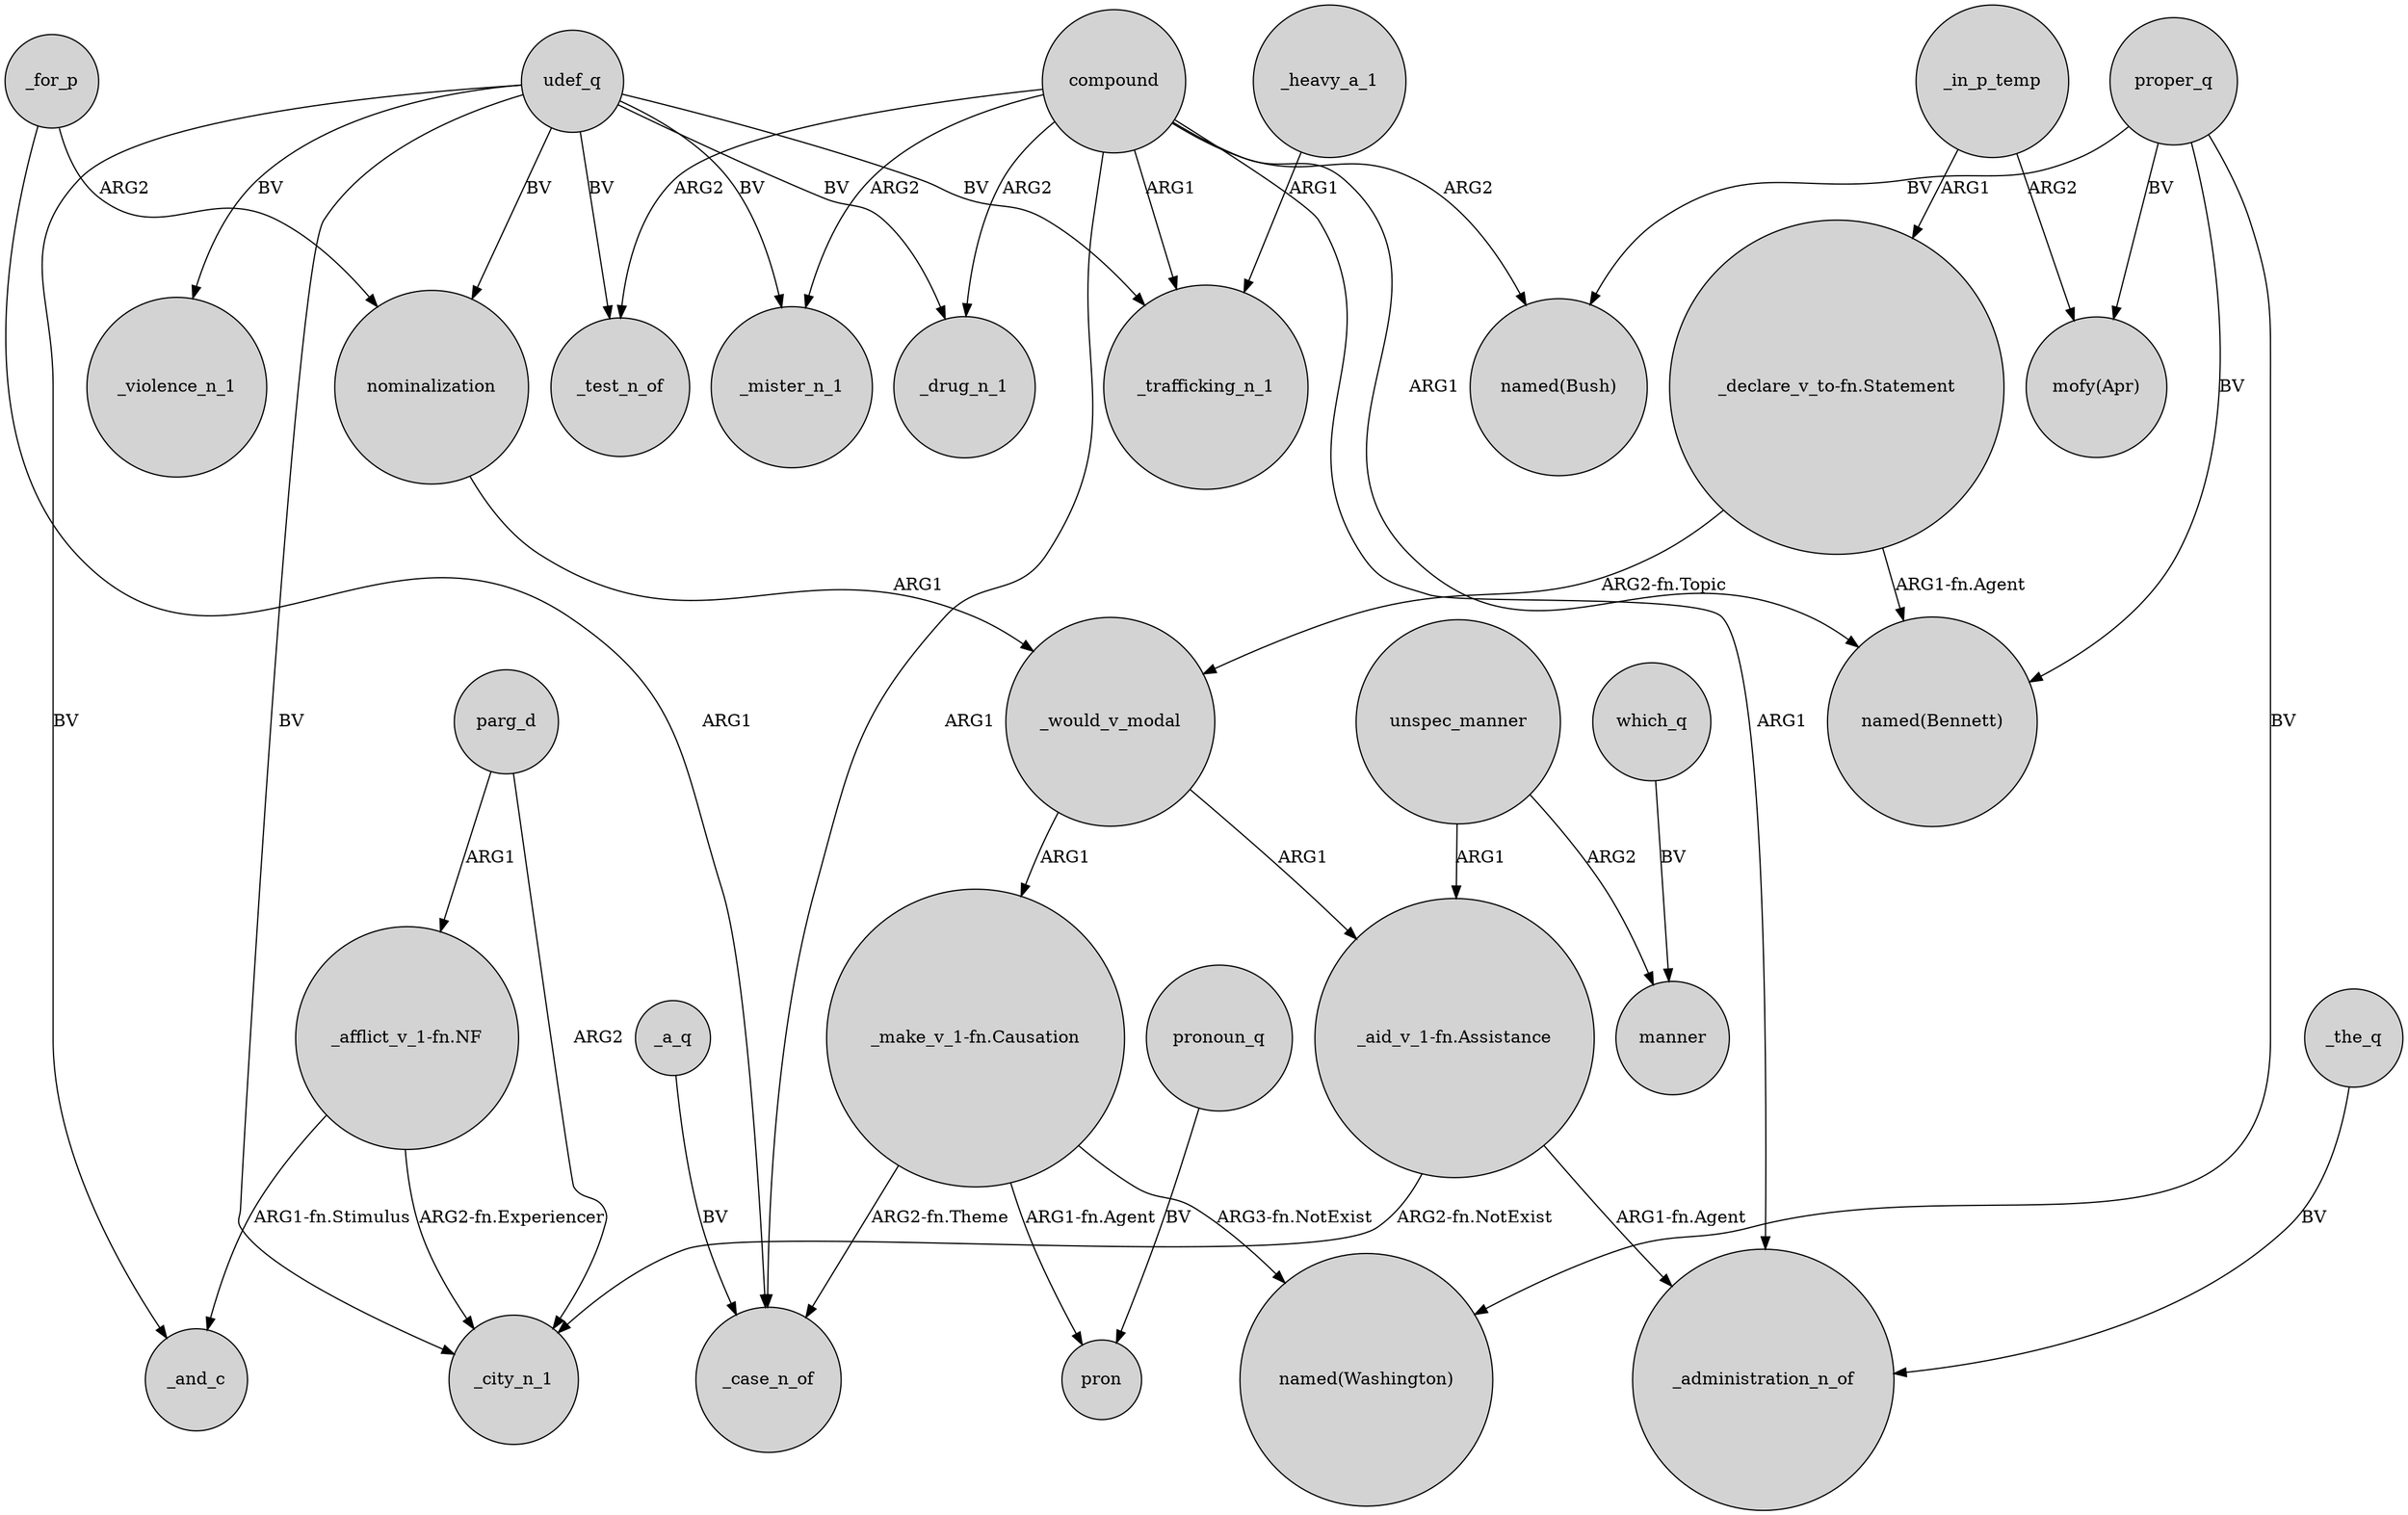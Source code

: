 digraph {
	node [shape=circle style=filled]
	"_make_v_1-fn.Causation" -> pron [label="ARG1-fn.Agent"]
	udef_q -> _violence_n_1 [label=BV]
	"_declare_v_to-fn.Statement" -> "named(Bennett)" [label="ARG1-fn.Agent"]
	compound -> "named(Bennett)" [label=ARG1]
	"_aid_v_1-fn.Assistance" -> _city_n_1 [label="ARG2-fn.NotExist"]
	nominalization -> _would_v_modal [label=ARG1]
	compound -> "named(Bush)" [label=ARG2]
	_a_q -> _case_n_of [label=BV]
	_for_p -> _case_n_of [label=ARG1]
	compound -> _mister_n_1 [label=ARG2]
	"_declare_v_to-fn.Statement" -> _would_v_modal [label="ARG2-fn.Topic"]
	_in_p_temp -> "_declare_v_to-fn.Statement" [label=ARG1]
	_for_p -> nominalization [label=ARG2]
	compound -> _administration_n_of [label=ARG1]
	udef_q -> _mister_n_1 [label=BV]
	udef_q -> _test_n_of [label=BV]
	"_afflict_v_1-fn.NF" -> _city_n_1 [label="ARG2-fn.Experiencer"]
	_would_v_modal -> "_aid_v_1-fn.Assistance" [label=ARG1]
	compound -> _test_n_of [label=ARG2]
	"_afflict_v_1-fn.NF" -> _and_c [label="ARG1-fn.Stimulus"]
	proper_q -> "mofy(Apr)" [label=BV]
	which_q -> manner [label=BV]
	udef_q -> _drug_n_1 [label=BV]
	proper_q -> "named(Washington)" [label=BV]
	udef_q -> _city_n_1 [label=BV]
	parg_d -> "_afflict_v_1-fn.NF" [label=ARG1]
	pronoun_q -> pron [label=BV]
	compound -> _case_n_of [label=ARG1]
	_heavy_a_1 -> _trafficking_n_1 [label=ARG1]
	_would_v_modal -> "_make_v_1-fn.Causation" [label=ARG1]
	_in_p_temp -> "mofy(Apr)" [label=ARG2]
	compound -> _drug_n_1 [label=ARG2]
	"_make_v_1-fn.Causation" -> "named(Washington)" [label="ARG3-fn.NotExist"]
	proper_q -> "named(Bush)" [label=BV]
	udef_q -> nominalization [label=BV]
	unspec_manner -> "_aid_v_1-fn.Assistance" [label=ARG1]
	proper_q -> "named(Bennett)" [label=BV]
	"_aid_v_1-fn.Assistance" -> _administration_n_of [label="ARG1-fn.Agent"]
	compound -> _trafficking_n_1 [label=ARG1]
	_the_q -> _administration_n_of [label=BV]
	parg_d -> _city_n_1 [label=ARG2]
	udef_q -> _and_c [label=BV]
	unspec_manner -> manner [label=ARG2]
	"_make_v_1-fn.Causation" -> _case_n_of [label="ARG2-fn.Theme"]
	udef_q -> _trafficking_n_1 [label=BV]
}
